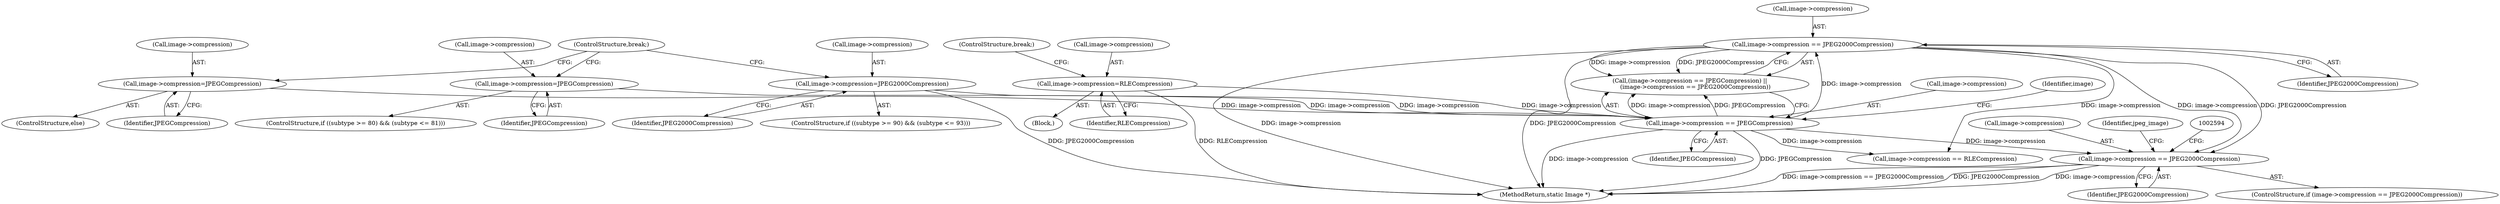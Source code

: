digraph "0_ImageMagick_5511ef530576ed18fd636baa3bb4eda3d667665d@pointer" {
"1002588" [label="(Call,image->compression == JPEG2000Compression)"];
"1002317" [label="(Call,image->compression == JPEG2000Compression)"];
"1002312" [label="(Call,image->compression == JPEGCompression)"];
"1001328" [label="(Call,image->compression=JPEG2000Compression)"];
"1001342" [label="(Call,image->compression=RLECompression)"];
"1001314" [label="(Call,image->compression=JPEGCompression)"];
"1001334" [label="(Call,image->compression=JPEGCompression)"];
"1001341" [label="(Block,)"];
"1001318" [label="(Identifier,JPEGCompression)"];
"1001338" [label="(Identifier,JPEGCompression)"];
"1001334" [label="(Call,image->compression=JPEGCompression)"];
"1002588" [label="(Call,image->compression == JPEG2000Compression)"];
"1001306" [label="(ControlStructure,if ((subtype >= 80) && (subtype <= 81)))"];
"1001314" [label="(Call,image->compression=JPEGCompression)"];
"1001332" [label="(Identifier,JPEG2000Compression)"];
"1002592" [label="(Identifier,JPEG2000Compression)"];
"1001320" [label="(ControlStructure,if ((subtype >= 90) && (subtype <= 93)))"];
"1002313" [label="(Call,image->compression)"];
"1001347" [label="(ControlStructure,break;)"];
"1001339" [label="(ControlStructure,break;)"];
"1002589" [label="(Call,image->compression)"];
"1002319" [label="(Identifier,image)"];
"1004677" [label="(MethodReturn,static Image *)"];
"1002721" [label="(Call,image->compression == RLECompression)"];
"1002603" [label="(Identifier,jpeg_image)"];
"1001315" [label="(Call,image->compression)"];
"1001329" [label="(Call,image->compression)"];
"1002312" [label="(Call,image->compression == JPEGCompression)"];
"1001333" [label="(ControlStructure,else)"];
"1001346" [label="(Identifier,RLECompression)"];
"1001343" [label="(Call,image->compression)"];
"1002316" [label="(Identifier,JPEGCompression)"];
"1002587" [label="(ControlStructure,if (image->compression == JPEG2000Compression))"];
"1001328" [label="(Call,image->compression=JPEG2000Compression)"];
"1002317" [label="(Call,image->compression == JPEG2000Compression)"];
"1002318" [label="(Call,image->compression)"];
"1001335" [label="(Call,image->compression)"];
"1002321" [label="(Identifier,JPEG2000Compression)"];
"1002311" [label="(Call,(image->compression == JPEGCompression) ||\n      (image->compression == JPEG2000Compression))"];
"1001342" [label="(Call,image->compression=RLECompression)"];
"1002588" -> "1002587"  [label="AST: "];
"1002588" -> "1002592"  [label="CFG: "];
"1002589" -> "1002588"  [label="AST: "];
"1002592" -> "1002588"  [label="AST: "];
"1002594" -> "1002588"  [label="CFG: "];
"1002603" -> "1002588"  [label="CFG: "];
"1002588" -> "1004677"  [label="DDG: image->compression == JPEG2000Compression"];
"1002588" -> "1004677"  [label="DDG: JPEG2000Compression"];
"1002588" -> "1004677"  [label="DDG: image->compression"];
"1002317" -> "1002588"  [label="DDG: image->compression"];
"1002317" -> "1002588"  [label="DDG: JPEG2000Compression"];
"1002312" -> "1002588"  [label="DDG: image->compression"];
"1002317" -> "1002311"  [label="AST: "];
"1002317" -> "1002321"  [label="CFG: "];
"1002318" -> "1002317"  [label="AST: "];
"1002321" -> "1002317"  [label="AST: "];
"1002311" -> "1002317"  [label="CFG: "];
"1002317" -> "1004677"  [label="DDG: image->compression"];
"1002317" -> "1004677"  [label="DDG: JPEG2000Compression"];
"1002317" -> "1002311"  [label="DDG: image->compression"];
"1002317" -> "1002311"  [label="DDG: JPEG2000Compression"];
"1002312" -> "1002317"  [label="DDG: image->compression"];
"1002317" -> "1002721"  [label="DDG: image->compression"];
"1002312" -> "1002311"  [label="AST: "];
"1002312" -> "1002316"  [label="CFG: "];
"1002313" -> "1002312"  [label="AST: "];
"1002316" -> "1002312"  [label="AST: "];
"1002319" -> "1002312"  [label="CFG: "];
"1002311" -> "1002312"  [label="CFG: "];
"1002312" -> "1004677"  [label="DDG: JPEGCompression"];
"1002312" -> "1004677"  [label="DDG: image->compression"];
"1002312" -> "1002311"  [label="DDG: image->compression"];
"1002312" -> "1002311"  [label="DDG: JPEGCompression"];
"1001328" -> "1002312"  [label="DDG: image->compression"];
"1001342" -> "1002312"  [label="DDG: image->compression"];
"1001314" -> "1002312"  [label="DDG: image->compression"];
"1001334" -> "1002312"  [label="DDG: image->compression"];
"1002312" -> "1002721"  [label="DDG: image->compression"];
"1001328" -> "1001320"  [label="AST: "];
"1001328" -> "1001332"  [label="CFG: "];
"1001329" -> "1001328"  [label="AST: "];
"1001332" -> "1001328"  [label="AST: "];
"1001339" -> "1001328"  [label="CFG: "];
"1001328" -> "1004677"  [label="DDG: JPEG2000Compression"];
"1001342" -> "1001341"  [label="AST: "];
"1001342" -> "1001346"  [label="CFG: "];
"1001343" -> "1001342"  [label="AST: "];
"1001346" -> "1001342"  [label="AST: "];
"1001347" -> "1001342"  [label="CFG: "];
"1001342" -> "1004677"  [label="DDG: RLECompression"];
"1001314" -> "1001306"  [label="AST: "];
"1001314" -> "1001318"  [label="CFG: "];
"1001315" -> "1001314"  [label="AST: "];
"1001318" -> "1001314"  [label="AST: "];
"1001339" -> "1001314"  [label="CFG: "];
"1001334" -> "1001333"  [label="AST: "];
"1001334" -> "1001338"  [label="CFG: "];
"1001335" -> "1001334"  [label="AST: "];
"1001338" -> "1001334"  [label="AST: "];
"1001339" -> "1001334"  [label="CFG: "];
}
